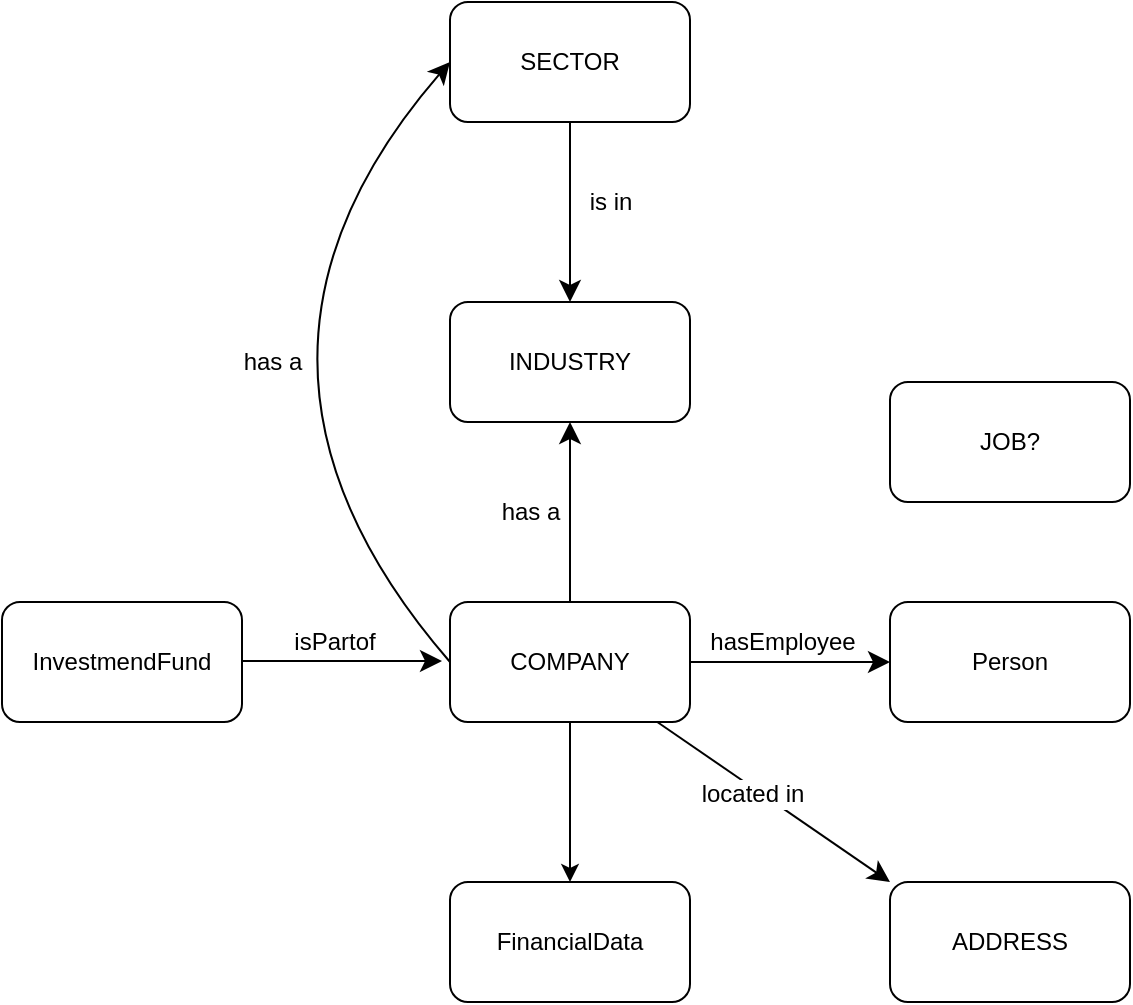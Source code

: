 <mxfile version="24.2.0" type="device">
  <diagram name="Seite-1" id="hUYF5aSd3cpWdoB7X-0e">
    <mxGraphModel dx="793" dy="1105" grid="1" gridSize="22" guides="1" tooltips="1" connect="1" arrows="1" fold="1" page="1" pageScale="1" pageWidth="3000" pageHeight="3000" background="none" math="0" shadow="0">
      <root>
        <mxCell id="0" />
        <mxCell id="1" parent="0" />
        <mxCell id="jL7Q_DGKL51akEEEm9NI-15" style="edgeStyle=none;curved=1;rounded=0;orthogonalLoop=1;jettySize=auto;html=1;entryX=0;entryY=0;entryDx=0;entryDy=0;fontSize=12;startSize=8;endSize=8;" parent="1" source="jL7Q_DGKL51akEEEm9NI-2" target="jL7Q_DGKL51akEEEm9NI-13" edge="1">
          <mxGeometry relative="1" as="geometry" />
        </mxCell>
        <mxCell id="jL7Q_DGKL51akEEEm9NI-16" value="located in" style="edgeLabel;html=1;align=center;verticalAlign=middle;resizable=0;points=[];fontSize=12;" parent="jL7Q_DGKL51akEEEm9NI-15" vertex="1" connectable="0">
          <mxGeometry x="-0.017" y="-2" relative="1" as="geometry">
            <mxPoint x="-9" y="-5" as="offset" />
          </mxGeometry>
        </mxCell>
        <mxCell id="jL7Q_DGKL51akEEEm9NI-20" style="edgeStyle=none;curved=1;rounded=0;orthogonalLoop=1;jettySize=auto;html=1;entryX=0.5;entryY=1;entryDx=0;entryDy=0;fontSize=12;startSize=8;endSize=8;" parent="1" source="jL7Q_DGKL51akEEEm9NI-2" target="jL7Q_DGKL51akEEEm9NI-18" edge="1">
          <mxGeometry relative="1" as="geometry" />
        </mxCell>
        <mxCell id="jL7Q_DGKL51akEEEm9NI-22" value="has a" style="edgeLabel;html=1;align=center;verticalAlign=middle;resizable=0;points=[];fontSize=12;" parent="jL7Q_DGKL51akEEEm9NI-20" vertex="1" connectable="0">
          <mxGeometry x="0.004" relative="1" as="geometry">
            <mxPoint x="-20" as="offset" />
          </mxGeometry>
        </mxCell>
        <mxCell id="cFpB28V_D8ZFhYfqeKpF-5" style="edgeStyle=orthogonalEdgeStyle;rounded=0;orthogonalLoop=1;jettySize=auto;html=1;entryX=0.5;entryY=0;entryDx=0;entryDy=0;" edge="1" parent="1" source="jL7Q_DGKL51akEEEm9NI-2" target="cFpB28V_D8ZFhYfqeKpF-4">
          <mxGeometry relative="1" as="geometry" />
        </mxCell>
        <mxCell id="jL7Q_DGKL51akEEEm9NI-2" value="COMPANY" style="rounded=1;whiteSpace=wrap;html=1;" parent="1" vertex="1">
          <mxGeometry x="1126" y="652" width="120" height="60" as="geometry" />
        </mxCell>
        <mxCell id="jL7Q_DGKL51akEEEm9NI-5" value="" style="endArrow=classic;html=1;rounded=0;fontSize=12;startSize=8;endSize=8;curved=1;exitX=1;exitY=0.5;exitDx=0;exitDy=0;entryX=0;entryY=0.5;entryDx=0;entryDy=0;" parent="1" source="jL7Q_DGKL51akEEEm9NI-2" target="jL7Q_DGKL51akEEEm9NI-6" edge="1">
          <mxGeometry width="50" height="50" relative="1" as="geometry">
            <mxPoint x="1366" y="892" as="sourcePoint" />
            <mxPoint x="1336" y="682" as="targetPoint" />
          </mxGeometry>
        </mxCell>
        <mxCell id="jL7Q_DGKL51akEEEm9NI-7" value="hasEmployee" style="edgeLabel;html=1;align=center;verticalAlign=middle;resizable=0;points=[];fontSize=12;" parent="jL7Q_DGKL51akEEEm9NI-5" vertex="1" connectable="0">
          <mxGeometry x="-0.089" y="1" relative="1" as="geometry">
            <mxPoint y="-9" as="offset" />
          </mxGeometry>
        </mxCell>
        <mxCell id="jL7Q_DGKL51akEEEm9NI-6" value="Person" style="rounded=1;whiteSpace=wrap;html=1;" parent="1" vertex="1">
          <mxGeometry x="1346" y="652.0" width="120" height="60" as="geometry" />
        </mxCell>
        <mxCell id="jL7Q_DGKL51akEEEm9NI-13" value="ADDRESS" style="rounded=1;whiteSpace=wrap;html=1;" parent="1" vertex="1">
          <mxGeometry x="1346" y="792" width="120" height="60" as="geometry" />
        </mxCell>
        <mxCell id="jL7Q_DGKL51akEEEm9NI-18" value="INDUSTRY" style="rounded=1;whiteSpace=wrap;html=1;" parent="1" vertex="1">
          <mxGeometry x="1126" y="502" width="120" height="60" as="geometry" />
        </mxCell>
        <mxCell id="jL7Q_DGKL51akEEEm9NI-26" style="edgeStyle=none;curved=1;rounded=0;orthogonalLoop=1;jettySize=auto;html=1;entryX=0.5;entryY=0;entryDx=0;entryDy=0;fontSize=12;startSize=8;endSize=8;" parent="1" source="jL7Q_DGKL51akEEEm9NI-19" target="jL7Q_DGKL51akEEEm9NI-18" edge="1">
          <mxGeometry relative="1" as="geometry" />
        </mxCell>
        <mxCell id="jL7Q_DGKL51akEEEm9NI-27" value="is in" style="edgeLabel;html=1;align=center;verticalAlign=middle;resizable=0;points=[];fontSize=12;" parent="jL7Q_DGKL51akEEEm9NI-26" vertex="1" connectable="0">
          <mxGeometry x="-0.25" y="-1" relative="1" as="geometry">
            <mxPoint x="21" y="6" as="offset" />
          </mxGeometry>
        </mxCell>
        <mxCell id="jL7Q_DGKL51akEEEm9NI-19" value="SECTOR" style="rounded=1;whiteSpace=wrap;html=1;" parent="1" vertex="1">
          <mxGeometry x="1126" y="352" width="120" height="60" as="geometry" />
        </mxCell>
        <mxCell id="jL7Q_DGKL51akEEEm9NI-30" value="" style="curved=1;endArrow=classic;html=1;rounded=0;fontSize=12;startSize=8;endSize=8;entryX=0;entryY=0.5;entryDx=0;entryDy=0;exitX=0;exitY=0.5;exitDx=0;exitDy=0;" parent="1" source="jL7Q_DGKL51akEEEm9NI-2" target="jL7Q_DGKL51akEEEm9NI-19" edge="1">
          <mxGeometry width="50" height="50" relative="1" as="geometry">
            <mxPoint x="1016" y="612" as="sourcePoint" />
            <mxPoint x="1066" y="562" as="targetPoint" />
            <Array as="points">
              <mxPoint x="996" y="532" />
            </Array>
          </mxGeometry>
        </mxCell>
        <mxCell id="jL7Q_DGKL51akEEEm9NI-31" value="has a" style="edgeLabel;html=1;align=center;verticalAlign=middle;resizable=0;points=[];fontSize=12;" parent="jL7Q_DGKL51akEEEm9NI-30" vertex="1" connectable="0">
          <mxGeometry x="0.214" y="-46" relative="1" as="geometry">
            <mxPoint x="-22" y="2" as="offset" />
          </mxGeometry>
        </mxCell>
        <mxCell id="6gmPq90XaNqOsqY7wAAO-1" value="InvestmendFund" style="rounded=1;whiteSpace=wrap;html=1;" parent="1" vertex="1">
          <mxGeometry x="902" y="652" width="120" height="60" as="geometry" />
        </mxCell>
        <mxCell id="gF2HwahHedKyZhC_ycx6-1" value="JOB?" style="rounded=1;whiteSpace=wrap;html=1;" parent="1" vertex="1">
          <mxGeometry x="1346" y="542" width="120" height="60" as="geometry" />
        </mxCell>
        <mxCell id="cFpB28V_D8ZFhYfqeKpF-1" value="" style="endArrow=classic;html=1;rounded=0;fontSize=12;startSize=8;endSize=8;curved=1;exitX=1;exitY=0.5;exitDx=0;exitDy=0;entryX=0;entryY=0.5;entryDx=0;entryDy=0;" edge="1" parent="1">
          <mxGeometry width="50" height="50" relative="1" as="geometry">
            <mxPoint x="1022" y="681.5" as="sourcePoint" />
            <mxPoint x="1122" y="681.5" as="targetPoint" />
          </mxGeometry>
        </mxCell>
        <mxCell id="cFpB28V_D8ZFhYfqeKpF-2" value="isPartof" style="edgeLabel;html=1;align=center;verticalAlign=middle;resizable=0;points=[];fontSize=12;" vertex="1" connectable="0" parent="cFpB28V_D8ZFhYfqeKpF-1">
          <mxGeometry x="-0.089" y="1" relative="1" as="geometry">
            <mxPoint y="-9" as="offset" />
          </mxGeometry>
        </mxCell>
        <mxCell id="cFpB28V_D8ZFhYfqeKpF-4" value="FinancialData" style="rounded=1;whiteSpace=wrap;html=1;" vertex="1" parent="1">
          <mxGeometry x="1126" y="792" width="120" height="60" as="geometry" />
        </mxCell>
      </root>
    </mxGraphModel>
  </diagram>
</mxfile>
